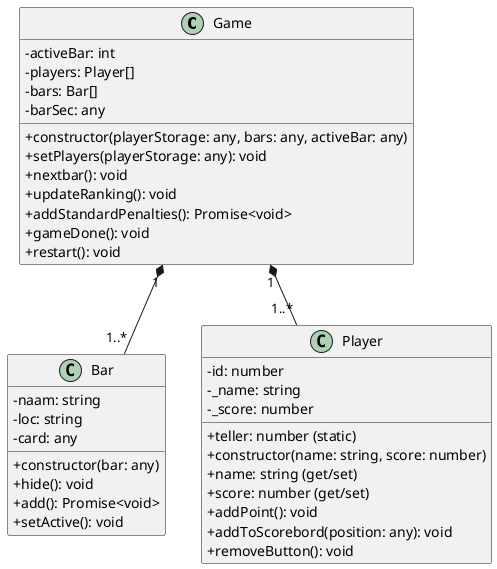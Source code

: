 @startuml Klassendiagram pubgolf
skinparam ClassAttributeIconSize 0

class Game {
  - activeBar: int
  - players: Player[]
  - bars: Bar[]
  - barSec: any
  + constructor(playerStorage: any, bars: any, activeBar: any)
  + setPlayers(playerStorage: any): void
  + nextbar(): void
  + updateRanking(): void
  + addStandardPenalties(): Promise<void>
  + gameDone(): void
  + restart(): void

}

class Bar {
  - naam: string
  - loc: string
  - card: any
  + constructor(bar: any)
  + hide(): void
  + add(): Promise<void>
  + setActive(): void
}

class Player {
  - id: number
  - _name: string
  - _score: number
  + teller: number (static)
  + constructor(name: string, score: number)
  + name: string (get/set)
  + score: number (get/set)
  + addPoint(): void
  + addToScorebord(position: any): void
  + removeButton(): void
}


Game "1" *-- "1..*" Player
Game "1" *-- "1..*" Bar


@enduml